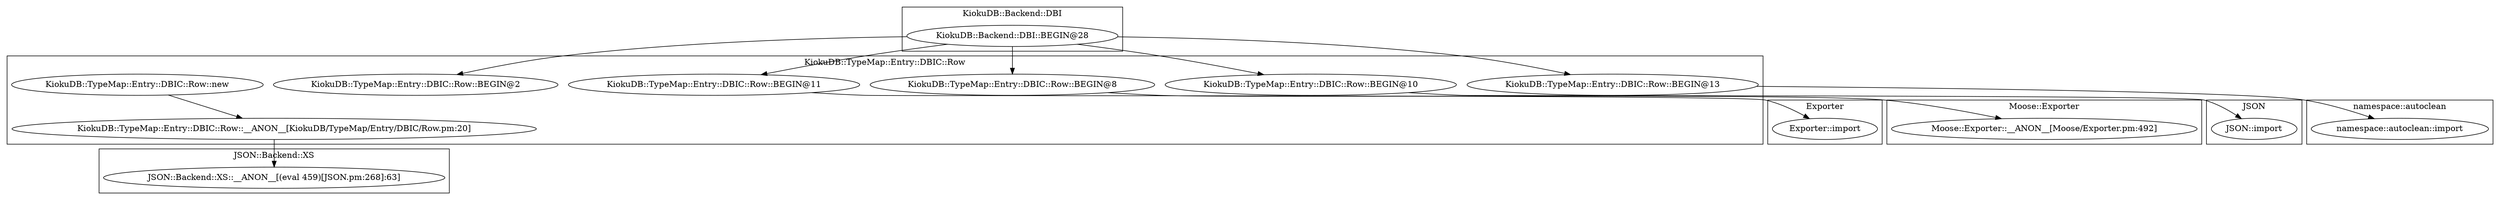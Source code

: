 digraph {
graph [overlap=false]
subgraph cluster_KiokuDB_Backend_DBI {
	label="KiokuDB::Backend::DBI";
	"KiokuDB::Backend::DBI::BEGIN@28";
}
subgraph cluster_JSON {
	label="JSON";
	"JSON::import";
}
subgraph cluster_Exporter {
	label="Exporter";
	"Exporter::import";
}
subgraph cluster_KiokuDB_TypeMap_Entry_DBIC_Row {
	label="KiokuDB::TypeMap::Entry::DBIC::Row";
	"KiokuDB::TypeMap::Entry::DBIC::Row::BEGIN@11";
	"KiokuDB::TypeMap::Entry::DBIC::Row::BEGIN@8";
	"KiokuDB::TypeMap::Entry::DBIC::Row::BEGIN@2";
	"KiokuDB::TypeMap::Entry::DBIC::Row::new";
	"KiokuDB::TypeMap::Entry::DBIC::Row::__ANON__[KiokuDB/TypeMap/Entry/DBIC/Row.pm:20]";
	"KiokuDB::TypeMap::Entry::DBIC::Row::BEGIN@10";
	"KiokuDB::TypeMap::Entry::DBIC::Row::BEGIN@13";
}
subgraph cluster_JSON_Backend_XS {
	label="JSON::Backend::XS";
	"JSON::Backend::XS::__ANON__[(eval 459)[JSON.pm:268]:63]";
}
subgraph cluster_Moose_Exporter {
	label="Moose::Exporter";
	"Moose::Exporter::__ANON__[Moose/Exporter.pm:492]";
}
subgraph cluster_namespace_autoclean {
	label="namespace::autoclean";
	"namespace::autoclean::import";
}
"KiokuDB::Backend::DBI::BEGIN@28" -> "KiokuDB::TypeMap::Entry::DBIC::Row::BEGIN@2";
"KiokuDB::TypeMap::Entry::DBIC::Row::__ANON__[KiokuDB/TypeMap/Entry/DBIC/Row.pm:20]" -> "JSON::Backend::XS::__ANON__[(eval 459)[JSON.pm:268]:63]";
"KiokuDB::Backend::DBI::BEGIN@28" -> "KiokuDB::TypeMap::Entry::DBIC::Row::BEGIN@10";
"KiokuDB::TypeMap::Entry::DBIC::Row::new" -> "KiokuDB::TypeMap::Entry::DBIC::Row::__ANON__[KiokuDB/TypeMap/Entry/DBIC/Row.pm:20]";
"KiokuDB::TypeMap::Entry::DBIC::Row::BEGIN@10" -> "JSON::import";
"KiokuDB::TypeMap::Entry::DBIC::Row::BEGIN@8" -> "Moose::Exporter::__ANON__[Moose/Exporter.pm:492]";
"KiokuDB::TypeMap::Entry::DBIC::Row::BEGIN@11" -> "Exporter::import";
"KiokuDB::Backend::DBI::BEGIN@28" -> "KiokuDB::TypeMap::Entry::DBIC::Row::BEGIN@13";
"KiokuDB::Backend::DBI::BEGIN@28" -> "KiokuDB::TypeMap::Entry::DBIC::Row::BEGIN@11";
"KiokuDB::TypeMap::Entry::DBIC::Row::BEGIN@13" -> "namespace::autoclean::import";
"KiokuDB::Backend::DBI::BEGIN@28" -> "KiokuDB::TypeMap::Entry::DBIC::Row::BEGIN@8";
}
